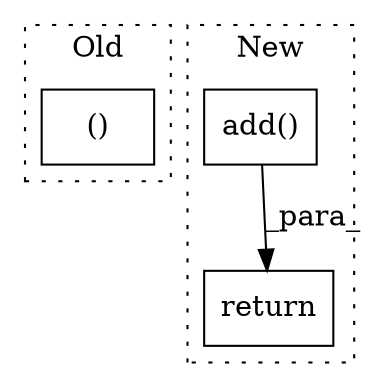 digraph G {
subgraph cluster0 {
1 [label="()" a="54" s="19852" l="5" shape="box"];
label = "Old";
style="dotted";
}
subgraph cluster1 {
2 [label="add()" a="75" s="27993" l="107" shape="box"];
3 [label="return" a="93" s="28302" l="7" shape="box"];
label = "New";
style="dotted";
}
2 -> 3 [label="_para_"];
}